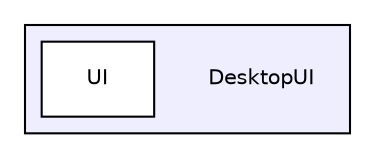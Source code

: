 digraph "DesktopUI/" {
  compound=true
  node [ fontsize="10", fontname="Helvetica"];
  edge [ labelfontsize="10", labelfontname="Helvetica"];
  subgraph clusterdir_2e5175aad440b871e45199525ea7f2ea {
    graph [ bgcolor="#eeeeff", pencolor="black", label="" URL="dir_2e5175aad440b871e45199525ea7f2ea.html"];
    dir_2e5175aad440b871e45199525ea7f2ea [shape=plaintext label="DesktopUI"];
    dir_bfb60a176a96cb8f4f7ba201c7853005 [shape=box label="UI" color="black" fillcolor="white" style="filled" URL="dir_bfb60a176a96cb8f4f7ba201c7853005.html"];
  }
}
